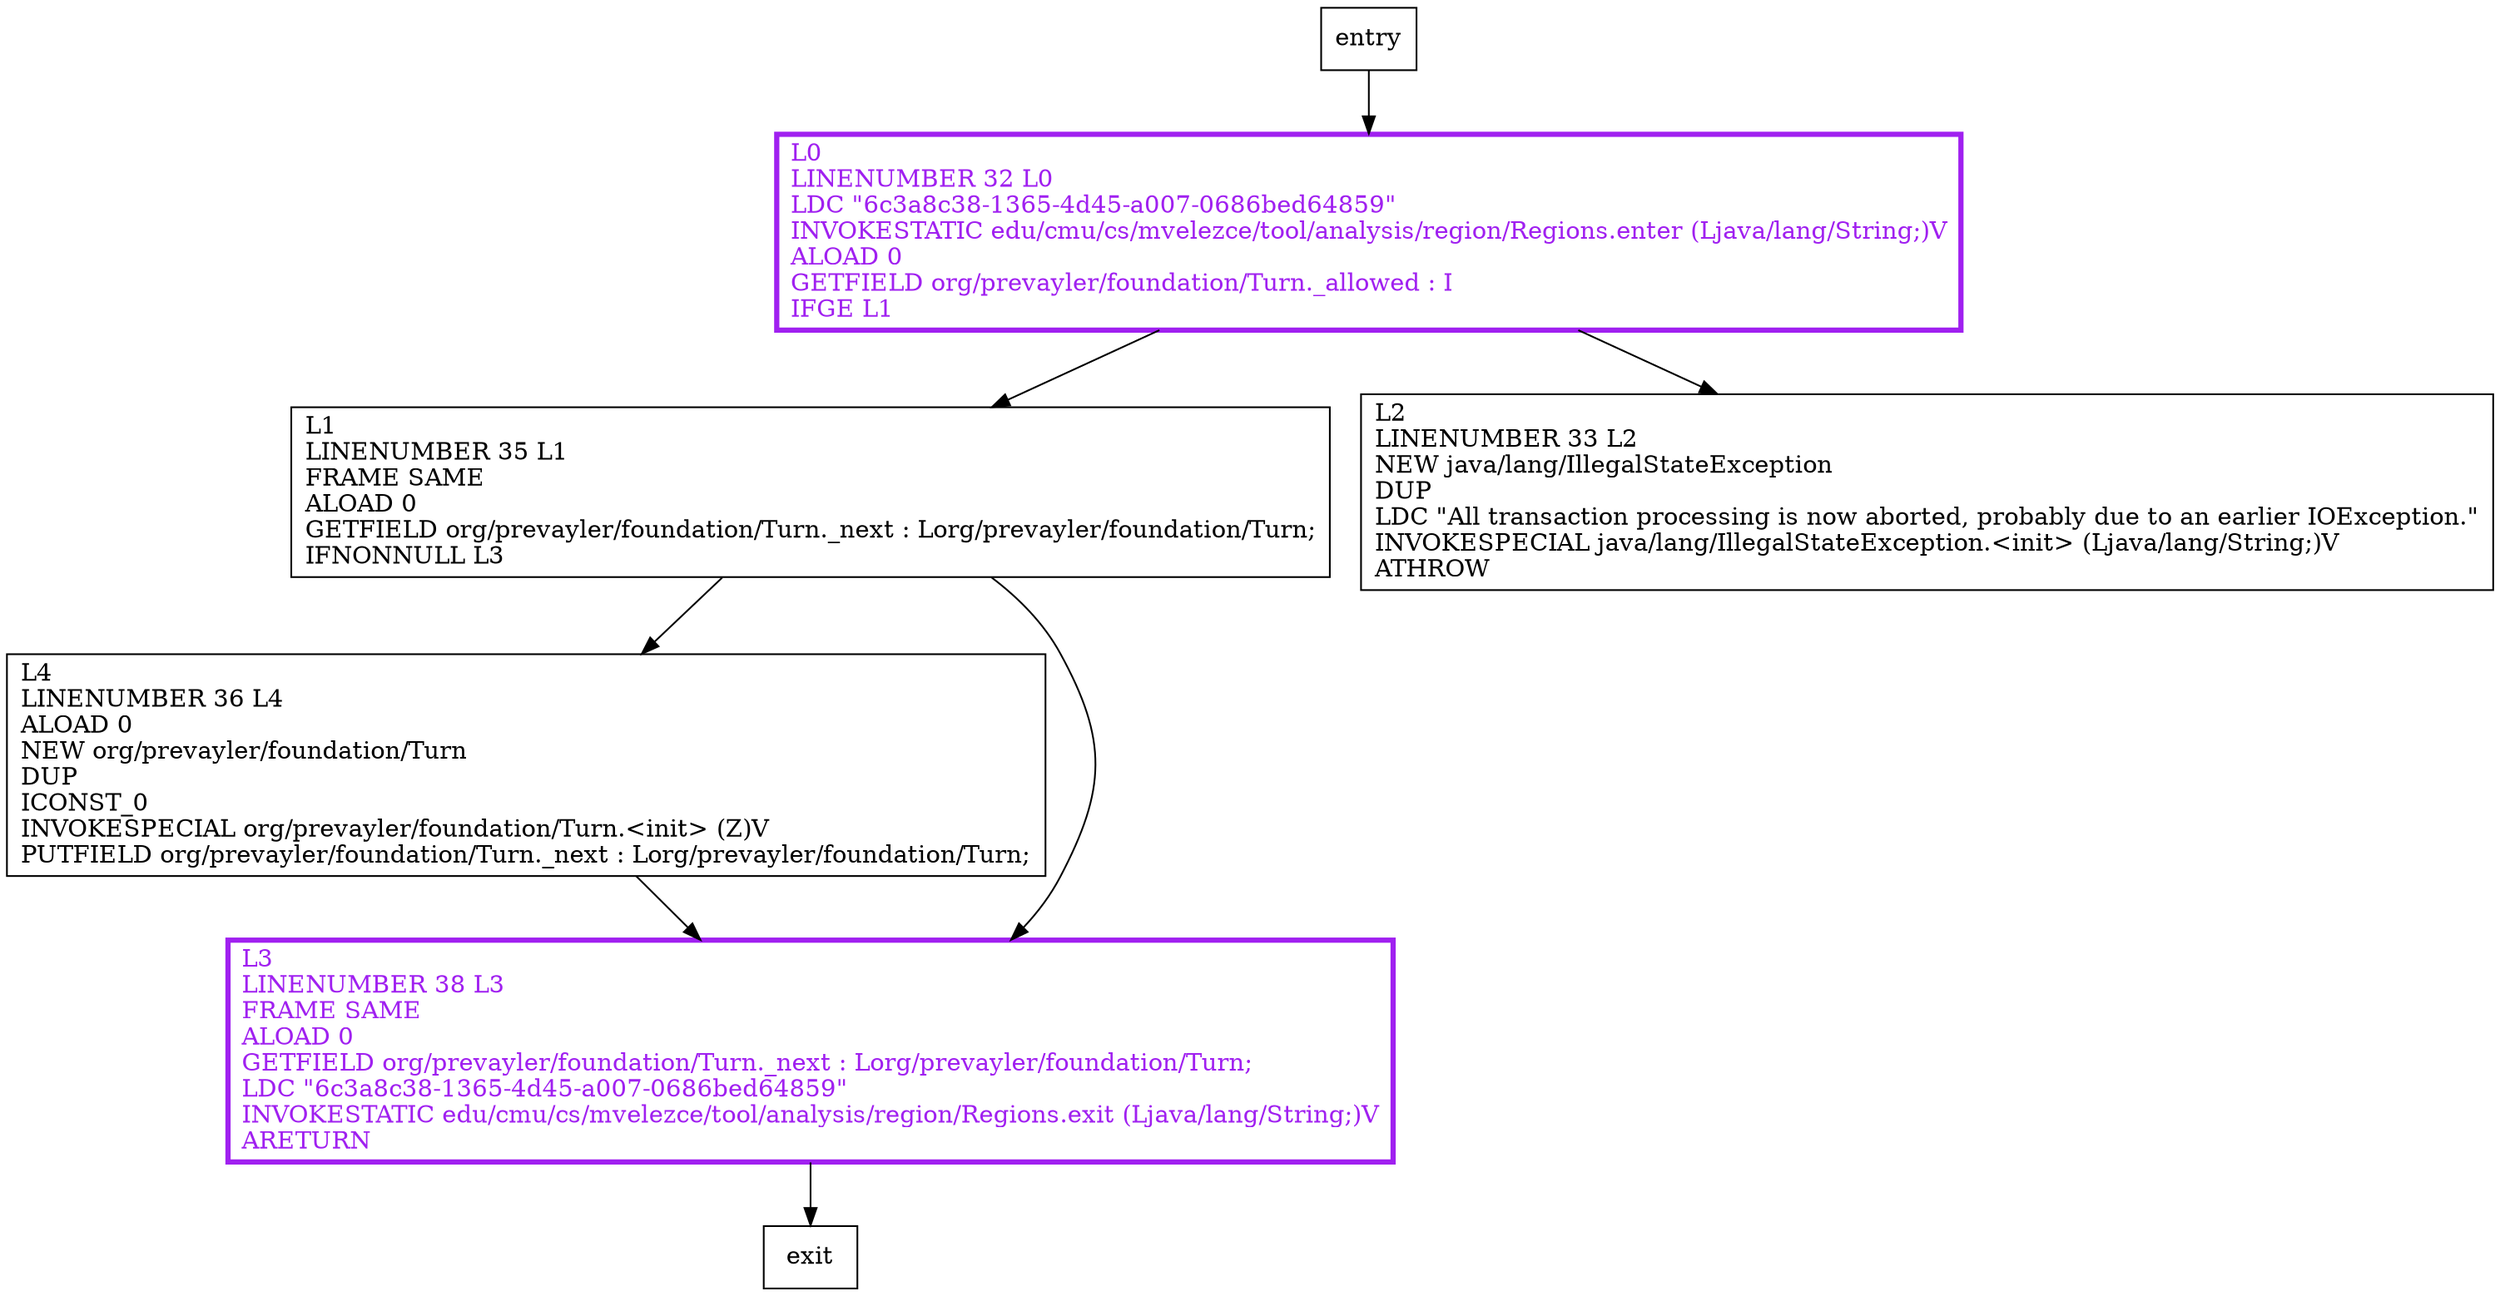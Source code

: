 digraph next {
node [shape=record];
694432383 [label="L1\lLINENUMBER 35 L1\lFRAME SAME\lALOAD 0\lGETFIELD org/prevayler/foundation/Turn._next : Lorg/prevayler/foundation/Turn;\lIFNONNULL L3\l"];
1183154642 [label="L4\lLINENUMBER 36 L4\lALOAD 0\lNEW org/prevayler/foundation/Turn\lDUP\lICONST_0\lINVOKESPECIAL org/prevayler/foundation/Turn.\<init\> (Z)V\lPUTFIELD org/prevayler/foundation/Turn._next : Lorg/prevayler/foundation/Turn;\l"];
46942399 [label="L2\lLINENUMBER 33 L2\lNEW java/lang/IllegalStateException\lDUP\lLDC \"All transaction processing is now aborted, probably due to an earlier IOException.\"\lINVOKESPECIAL java/lang/IllegalStateException.\<init\> (Ljava/lang/String;)V\lATHROW\l"];
2084193430 [label="L0\lLINENUMBER 32 L0\lLDC \"6c3a8c38-1365-4d45-a007-0686bed64859\"\lINVOKESTATIC edu/cmu/cs/mvelezce/tool/analysis/region/Regions.enter (Ljava/lang/String;)V\lALOAD 0\lGETFIELD org/prevayler/foundation/Turn._allowed : I\lIFGE L1\l"];
1748334262 [label="L3\lLINENUMBER 38 L3\lFRAME SAME\lALOAD 0\lGETFIELD org/prevayler/foundation/Turn._next : Lorg/prevayler/foundation/Turn;\lLDC \"6c3a8c38-1365-4d45-a007-0686bed64859\"\lINVOKESTATIC edu/cmu/cs/mvelezce/tool/analysis/region/Regions.exit (Ljava/lang/String;)V\lARETURN\l"];
entry;
exit;
entry -> 2084193430;
694432383 -> 1183154642;
694432383 -> 1748334262;
1183154642 -> 1748334262;
2084193430 -> 694432383;
2084193430 -> 46942399;
1748334262 -> exit;
2084193430[fontcolor="purple", penwidth=3, color="purple"];
1748334262[fontcolor="purple", penwidth=3, color="purple"];
}
